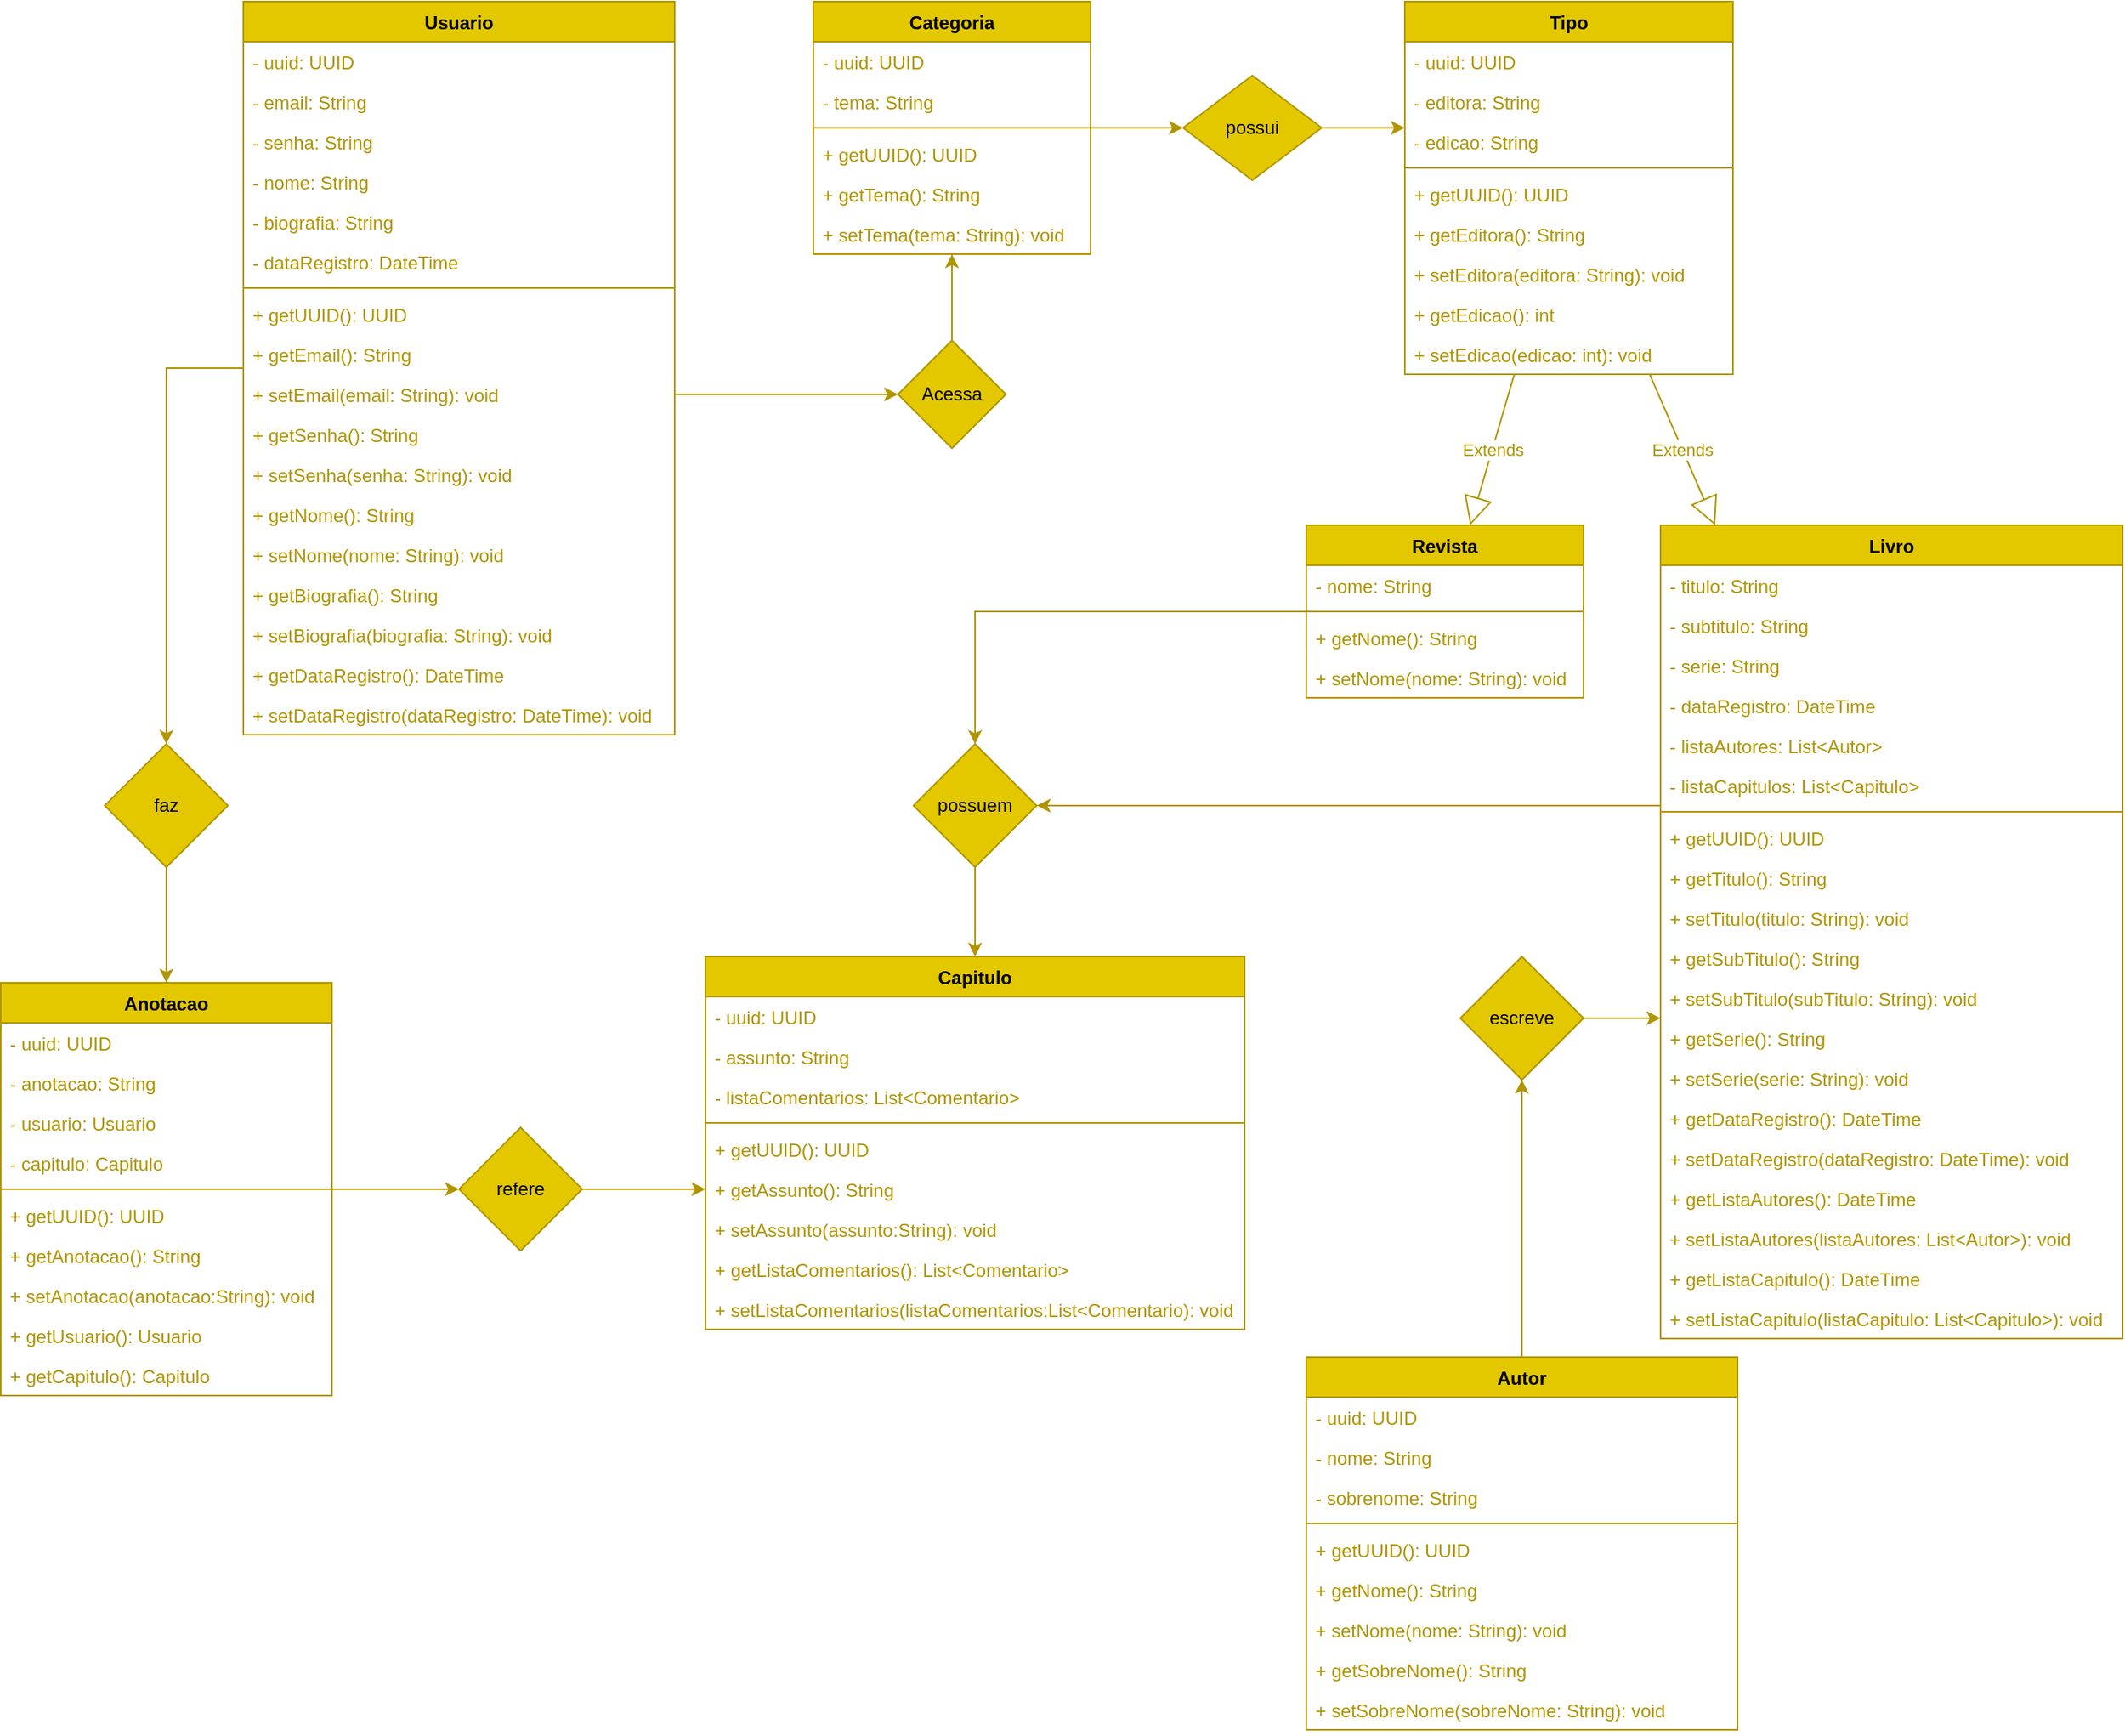 <mxfile version="20.1.1" type="github">
  <diagram id="yYtagp3hqGqHvnSOxW2J" name="Página-1">
    <mxGraphModel dx="1422" dy="747" grid="1" gridSize="10" guides="1" tooltips="1" connect="1" arrows="1" fold="1" page="1" pageScale="1" pageWidth="827" pageHeight="1169" math="0" shadow="0">
      <root>
        <mxCell id="0" />
        <mxCell id="1" parent="0" />
        <mxCell id="2tgwnuUrrpTe56F5n8lB-22" value="" style="edgeStyle=orthogonalEdgeStyle;rounded=0;orthogonalLoop=1;jettySize=auto;html=1;fontColor=#B09500;fillColor=#e3c800;strokeColor=#B09500;" parent="1" source="zi-uQG6dIvawqaSI3qxy-1" target="2tgwnuUrrpTe56F5n8lB-21" edge="1">
          <mxGeometry relative="1" as="geometry" />
        </mxCell>
        <mxCell id="zi-uQG6dIvawqaSI3qxy-1" value="Usuario" style="swimlane;fontStyle=1;align=center;verticalAlign=top;childLayout=stackLayout;horizontal=1;startSize=26;horizontalStack=0;resizeParent=1;resizeParentMax=0;resizeLast=0;collapsible=1;marginBottom=0;fillColor=#e3c800;fontColor=#000000;strokeColor=#B09500;" parent="1" vertex="1">
          <mxGeometry x="380" width="280" height="476" as="geometry" />
        </mxCell>
        <mxCell id="zi-uQG6dIvawqaSI3qxy-2" value="- uuid: UUID" style="text;strokeColor=none;fillColor=none;align=left;verticalAlign=top;spacingLeft=4;spacingRight=4;overflow=hidden;rotatable=0;points=[[0,0.5],[1,0.5]];portConstraint=eastwest;fontColor=#B09500;" parent="zi-uQG6dIvawqaSI3qxy-1" vertex="1">
          <mxGeometry y="26" width="280" height="26" as="geometry" />
        </mxCell>
        <mxCell id="zi-uQG6dIvawqaSI3qxy-6" value="- email: String" style="text;strokeColor=none;fillColor=none;align=left;verticalAlign=top;spacingLeft=4;spacingRight=4;overflow=hidden;rotatable=0;points=[[0,0.5],[1,0.5]];portConstraint=eastwest;fontColor=#B09500;" parent="zi-uQG6dIvawqaSI3qxy-1" vertex="1">
          <mxGeometry y="52" width="280" height="26" as="geometry" />
        </mxCell>
        <mxCell id="zi-uQG6dIvawqaSI3qxy-7" value="- senha: String" style="text;strokeColor=none;fillColor=none;align=left;verticalAlign=top;spacingLeft=4;spacingRight=4;overflow=hidden;rotatable=0;points=[[0,0.5],[1,0.5]];portConstraint=eastwest;fontColor=#B09500;" parent="zi-uQG6dIvawqaSI3qxy-1" vertex="1">
          <mxGeometry y="78" width="280" height="26" as="geometry" />
        </mxCell>
        <mxCell id="zi-uQG6dIvawqaSI3qxy-5" value="- nome: String" style="text;strokeColor=none;fillColor=none;align=left;verticalAlign=top;spacingLeft=4;spacingRight=4;overflow=hidden;rotatable=0;points=[[0,0.5],[1,0.5]];portConstraint=eastwest;fontColor=#B09500;" parent="zi-uQG6dIvawqaSI3qxy-1" vertex="1">
          <mxGeometry y="104" width="280" height="26" as="geometry" />
        </mxCell>
        <mxCell id="zi-uQG6dIvawqaSI3qxy-8" value="- biografia: String " style="text;strokeColor=none;fillColor=none;align=left;verticalAlign=top;spacingLeft=4;spacingRight=4;overflow=hidden;rotatable=0;points=[[0,0.5],[1,0.5]];portConstraint=eastwest;fontColor=#B09500;" parent="zi-uQG6dIvawqaSI3qxy-1" vertex="1">
          <mxGeometry y="130" width="280" height="26" as="geometry" />
        </mxCell>
        <mxCell id="zi-uQG6dIvawqaSI3qxy-9" value="- dataRegistro: DateTime" style="text;strokeColor=none;fillColor=none;align=left;verticalAlign=top;spacingLeft=4;spacingRight=4;overflow=hidden;rotatable=0;points=[[0,0.5],[1,0.5]];portConstraint=eastwest;fontColor=#B09500;" parent="zi-uQG6dIvawqaSI3qxy-1" vertex="1">
          <mxGeometry y="156" width="280" height="26" as="geometry" />
        </mxCell>
        <mxCell id="zi-uQG6dIvawqaSI3qxy-3" value="" style="line;strokeWidth=1;fillColor=#e3c800;align=left;verticalAlign=middle;spacingTop=-1;spacingLeft=3;spacingRight=3;rotatable=0;labelPosition=right;points=[];portConstraint=eastwest;fontColor=#000000;strokeColor=#B09500;" parent="zi-uQG6dIvawqaSI3qxy-1" vertex="1">
          <mxGeometry y="182" width="280" height="8" as="geometry" />
        </mxCell>
        <mxCell id="zi-uQG6dIvawqaSI3qxy-4" value="+ getUUID(): UUID" style="text;strokeColor=none;fillColor=none;align=left;verticalAlign=top;spacingLeft=4;spacingRight=4;overflow=hidden;rotatable=0;points=[[0,0.5],[1,0.5]];portConstraint=eastwest;fontColor=#B09500;" parent="zi-uQG6dIvawqaSI3qxy-1" vertex="1">
          <mxGeometry y="190" width="280" height="26" as="geometry" />
        </mxCell>
        <mxCell id="zi-uQG6dIvawqaSI3qxy-10" value="+ getEmail(): String" style="text;strokeColor=none;fillColor=none;align=left;verticalAlign=top;spacingLeft=4;spacingRight=4;overflow=hidden;rotatable=0;points=[[0,0.5],[1,0.5]];portConstraint=eastwest;fontColor=#B09500;" parent="zi-uQG6dIvawqaSI3qxy-1" vertex="1">
          <mxGeometry y="216" width="280" height="26" as="geometry" />
        </mxCell>
        <mxCell id="zi-uQG6dIvawqaSI3qxy-11" value="+ setEmail(email: String): void" style="text;strokeColor=none;fillColor=none;align=left;verticalAlign=top;spacingLeft=4;spacingRight=4;overflow=hidden;rotatable=0;points=[[0,0.5],[1,0.5]];portConstraint=eastwest;fontColor=#B09500;" parent="zi-uQG6dIvawqaSI3qxy-1" vertex="1">
          <mxGeometry y="242" width="280" height="26" as="geometry" />
        </mxCell>
        <mxCell id="zi-uQG6dIvawqaSI3qxy-13" value="+ getSenha(): String" style="text;strokeColor=none;fillColor=none;align=left;verticalAlign=top;spacingLeft=4;spacingRight=4;overflow=hidden;rotatable=0;points=[[0,0.5],[1,0.5]];portConstraint=eastwest;fontColor=#B09500;" parent="zi-uQG6dIvawqaSI3qxy-1" vertex="1">
          <mxGeometry y="268" width="280" height="26" as="geometry" />
        </mxCell>
        <mxCell id="zi-uQG6dIvawqaSI3qxy-12" value="+ setSenha(senha: String): void" style="text;strokeColor=none;fillColor=none;align=left;verticalAlign=top;spacingLeft=4;spacingRight=4;overflow=hidden;rotatable=0;points=[[0,0.5],[1,0.5]];portConstraint=eastwest;fontColor=#B09500;" parent="zi-uQG6dIvawqaSI3qxy-1" vertex="1">
          <mxGeometry y="294" width="280" height="26" as="geometry" />
        </mxCell>
        <mxCell id="zi-uQG6dIvawqaSI3qxy-14" value="+ getNome(): String" style="text;strokeColor=none;fillColor=none;align=left;verticalAlign=top;spacingLeft=4;spacingRight=4;overflow=hidden;rotatable=0;points=[[0,0.5],[1,0.5]];portConstraint=eastwest;fontColor=#B09500;" parent="zi-uQG6dIvawqaSI3qxy-1" vertex="1">
          <mxGeometry y="320" width="280" height="26" as="geometry" />
        </mxCell>
        <mxCell id="zi-uQG6dIvawqaSI3qxy-15" value="+ setNome(nome: String): void" style="text;strokeColor=none;fillColor=none;align=left;verticalAlign=top;spacingLeft=4;spacingRight=4;overflow=hidden;rotatable=0;points=[[0,0.5],[1,0.5]];portConstraint=eastwest;fontColor=#B09500;" parent="zi-uQG6dIvawqaSI3qxy-1" vertex="1">
          <mxGeometry y="346" width="280" height="26" as="geometry" />
        </mxCell>
        <mxCell id="zi-uQG6dIvawqaSI3qxy-16" value="+ getBiografia(): String" style="text;strokeColor=none;fillColor=none;align=left;verticalAlign=top;spacingLeft=4;spacingRight=4;overflow=hidden;rotatable=0;points=[[0,0.5],[1,0.5]];portConstraint=eastwest;fontColor=#B09500;" parent="zi-uQG6dIvawqaSI3qxy-1" vertex="1">
          <mxGeometry y="372" width="280" height="26" as="geometry" />
        </mxCell>
        <mxCell id="zi-uQG6dIvawqaSI3qxy-17" value="+ setBiografia(biografia: String): void" style="text;strokeColor=none;fillColor=none;align=left;verticalAlign=top;spacingLeft=4;spacingRight=4;overflow=hidden;rotatable=0;points=[[0,0.5],[1,0.5]];portConstraint=eastwest;fontColor=#B09500;" parent="zi-uQG6dIvawqaSI3qxy-1" vertex="1">
          <mxGeometry y="398" width="280" height="26" as="geometry" />
        </mxCell>
        <mxCell id="zi-uQG6dIvawqaSI3qxy-18" value="+ getDataRegistro(): DateTime" style="text;strokeColor=none;fillColor=none;align=left;verticalAlign=top;spacingLeft=4;spacingRight=4;overflow=hidden;rotatable=0;points=[[0,0.5],[1,0.5]];portConstraint=eastwest;fontColor=#B09500;" parent="zi-uQG6dIvawqaSI3qxy-1" vertex="1">
          <mxGeometry y="424" width="280" height="26" as="geometry" />
        </mxCell>
        <mxCell id="zi-uQG6dIvawqaSI3qxy-19" value="+ setDataRegistro(dataRegistro: DateTime): void" style="text;strokeColor=none;fillColor=none;align=left;verticalAlign=top;spacingLeft=4;spacingRight=4;overflow=hidden;rotatable=0;points=[[0,0.5],[1,0.5]];portConstraint=eastwest;fontColor=#B09500;" parent="zi-uQG6dIvawqaSI3qxy-1" vertex="1">
          <mxGeometry y="450" width="280" height="26" as="geometry" />
        </mxCell>
        <mxCell id="2tgwnuUrrpTe56F5n8lB-18" style="edgeStyle=orthogonalEdgeStyle;rounded=0;orthogonalLoop=1;jettySize=auto;html=1;fontColor=#B09500;fillColor=#e3c800;strokeColor=#B09500;" parent="1" source="zi-uQG6dIvawqaSI3qxy-20" target="2tgwnuUrrpTe56F5n8lB-15" edge="1">
          <mxGeometry relative="1" as="geometry">
            <Array as="points">
              <mxPoint x="1060" y="522" />
              <mxPoint x="1060" y="522" />
            </Array>
          </mxGeometry>
        </mxCell>
        <mxCell id="zi-uQG6dIvawqaSI3qxy-20" value="Livro" style="swimlane;fontStyle=1;align=center;verticalAlign=top;childLayout=stackLayout;horizontal=1;startSize=26;horizontalStack=0;resizeParent=1;resizeParentMax=0;resizeLast=0;collapsible=1;marginBottom=0;fillColor=#e3c800;fontColor=#000000;strokeColor=#B09500;" parent="1" vertex="1">
          <mxGeometry x="1300" y="340" width="300" height="528" as="geometry" />
        </mxCell>
        <mxCell id="zi-uQG6dIvawqaSI3qxy-103" value="- titulo: String " style="text;strokeColor=none;fillColor=none;align=left;verticalAlign=top;spacingLeft=4;spacingRight=4;overflow=hidden;rotatable=0;points=[[0,0.5],[1,0.5]];portConstraint=eastwest;fontColor=#B09500;" parent="zi-uQG6dIvawqaSI3qxy-20" vertex="1">
          <mxGeometry y="26" width="300" height="26" as="geometry" />
        </mxCell>
        <mxCell id="zi-uQG6dIvawqaSI3qxy-23" value="- subtitulo: String" style="text;strokeColor=none;fillColor=none;align=left;verticalAlign=top;spacingLeft=4;spacingRight=4;overflow=hidden;rotatable=0;points=[[0,0.5],[1,0.5]];portConstraint=eastwest;fontColor=#B09500;" parent="zi-uQG6dIvawqaSI3qxy-20" vertex="1">
          <mxGeometry y="52" width="300" height="26" as="geometry" />
        </mxCell>
        <mxCell id="zi-uQG6dIvawqaSI3qxy-24" value="- serie: String" style="text;strokeColor=none;fillColor=none;align=left;verticalAlign=top;spacingLeft=4;spacingRight=4;overflow=hidden;rotatable=0;points=[[0,0.5],[1,0.5]];portConstraint=eastwest;fontColor=#B09500;" parent="zi-uQG6dIvawqaSI3qxy-20" vertex="1">
          <mxGeometry y="78" width="300" height="26" as="geometry" />
        </mxCell>
        <mxCell id="zi-uQG6dIvawqaSI3qxy-26" value="- dataRegistro: DateTime" style="text;strokeColor=none;fillColor=none;align=left;verticalAlign=top;spacingLeft=4;spacingRight=4;overflow=hidden;rotatable=0;points=[[0,0.5],[1,0.5]];portConstraint=eastwest;fontColor=#B09500;" parent="zi-uQG6dIvawqaSI3qxy-20" vertex="1">
          <mxGeometry y="104" width="300" height="26" as="geometry" />
        </mxCell>
        <mxCell id="zi-uQG6dIvawqaSI3qxy-59" value="- listaAutores: List&lt;Autor&gt;" style="text;strokeColor=none;fillColor=none;align=left;verticalAlign=top;spacingLeft=4;spacingRight=4;overflow=hidden;rotatable=0;points=[[0,0.5],[1,0.5]];portConstraint=eastwest;fontColor=#B09500;" parent="zi-uQG6dIvawqaSI3qxy-20" vertex="1">
          <mxGeometry y="130" width="300" height="26" as="geometry" />
        </mxCell>
        <mxCell id="2tgwnuUrrpTe56F5n8lB-1" value="- listaCapitulos: List&lt;Capitulo&gt;" style="text;strokeColor=none;fillColor=none;align=left;verticalAlign=top;spacingLeft=4;spacingRight=4;overflow=hidden;rotatable=0;points=[[0,0.5],[1,0.5]];portConstraint=eastwest;fontColor=#B09500;" parent="zi-uQG6dIvawqaSI3qxy-20" vertex="1">
          <mxGeometry y="156" width="300" height="26" as="geometry" />
        </mxCell>
        <mxCell id="zi-uQG6dIvawqaSI3qxy-27" value="" style="line;strokeWidth=1;fillColor=#e3c800;align=left;verticalAlign=middle;spacingTop=-1;spacingLeft=3;spacingRight=3;rotatable=0;labelPosition=right;points=[];portConstraint=eastwest;fontColor=#000000;strokeColor=#B09500;" parent="zi-uQG6dIvawqaSI3qxy-20" vertex="1">
          <mxGeometry y="182" width="300" height="8" as="geometry" />
        </mxCell>
        <mxCell id="zi-uQG6dIvawqaSI3qxy-28" value="+ getUUID(): UUID" style="text;strokeColor=none;fillColor=none;align=left;verticalAlign=top;spacingLeft=4;spacingRight=4;overflow=hidden;rotatable=0;points=[[0,0.5],[1,0.5]];portConstraint=eastwest;fontColor=#B09500;" parent="zi-uQG6dIvawqaSI3qxy-20" vertex="1">
          <mxGeometry y="190" width="300" height="26" as="geometry" />
        </mxCell>
        <mxCell id="zi-uQG6dIvawqaSI3qxy-106" value="+ getTitulo(): String" style="text;strokeColor=none;fillColor=none;align=left;verticalAlign=top;spacingLeft=4;spacingRight=4;overflow=hidden;rotatable=0;points=[[0,0.5],[1,0.5]];portConstraint=eastwest;fontColor=#B09500;" parent="zi-uQG6dIvawqaSI3qxy-20" vertex="1">
          <mxGeometry y="216" width="300" height="26" as="geometry" />
        </mxCell>
        <mxCell id="zi-uQG6dIvawqaSI3qxy-107" value="+ setTitulo(titulo: String): void" style="text;strokeColor=none;fillColor=none;align=left;verticalAlign=top;spacingLeft=4;spacingRight=4;overflow=hidden;rotatable=0;points=[[0,0.5],[1,0.5]];portConstraint=eastwest;fontColor=#B09500;" parent="zi-uQG6dIvawqaSI3qxy-20" vertex="1">
          <mxGeometry y="242" width="300" height="26" as="geometry" />
        </mxCell>
        <mxCell id="zi-uQG6dIvawqaSI3qxy-31" value="+ getSubTitulo(): String" style="text;strokeColor=none;fillColor=none;align=left;verticalAlign=top;spacingLeft=4;spacingRight=4;overflow=hidden;rotatable=0;points=[[0,0.5],[1,0.5]];portConstraint=eastwest;fontColor=#B09500;" parent="zi-uQG6dIvawqaSI3qxy-20" vertex="1">
          <mxGeometry y="268" width="300" height="26" as="geometry" />
        </mxCell>
        <mxCell id="zi-uQG6dIvawqaSI3qxy-32" value="+ setSubTitulo(subTitulo: String): void" style="text;strokeColor=none;fillColor=none;align=left;verticalAlign=top;spacingLeft=4;spacingRight=4;overflow=hidden;rotatable=0;points=[[0,0.5],[1,0.5]];portConstraint=eastwest;fontColor=#B09500;" parent="zi-uQG6dIvawqaSI3qxy-20" vertex="1">
          <mxGeometry y="294" width="300" height="26" as="geometry" />
        </mxCell>
        <mxCell id="zi-uQG6dIvawqaSI3qxy-33" value="+ getSerie(): String" style="text;strokeColor=none;fillColor=none;align=left;verticalAlign=top;spacingLeft=4;spacingRight=4;overflow=hidden;rotatable=0;points=[[0,0.5],[1,0.5]];portConstraint=eastwest;fontColor=#B09500;" parent="zi-uQG6dIvawqaSI3qxy-20" vertex="1">
          <mxGeometry y="320" width="300" height="26" as="geometry" />
        </mxCell>
        <mxCell id="zi-uQG6dIvawqaSI3qxy-34" value="+ setSerie(serie: String): void" style="text;strokeColor=none;fillColor=none;align=left;verticalAlign=top;spacingLeft=4;spacingRight=4;overflow=hidden;rotatable=0;points=[[0,0.5],[1,0.5]];portConstraint=eastwest;fontColor=#B09500;" parent="zi-uQG6dIvawqaSI3qxy-20" vertex="1">
          <mxGeometry y="346" width="300" height="26" as="geometry" />
        </mxCell>
        <mxCell id="zi-uQG6dIvawqaSI3qxy-37" value="+ getDataRegistro(): DateTime" style="text;strokeColor=none;fillColor=none;align=left;verticalAlign=top;spacingLeft=4;spacingRight=4;overflow=hidden;rotatable=0;points=[[0,0.5],[1,0.5]];portConstraint=eastwest;fontColor=#B09500;" parent="zi-uQG6dIvawqaSI3qxy-20" vertex="1">
          <mxGeometry y="372" width="300" height="26" as="geometry" />
        </mxCell>
        <mxCell id="zi-uQG6dIvawqaSI3qxy-38" value="+ setDataRegistro(dataRegistro: DateTime): void" style="text;strokeColor=none;fillColor=none;align=left;verticalAlign=top;spacingLeft=4;spacingRight=4;overflow=hidden;rotatable=0;points=[[0,0.5],[1,0.5]];portConstraint=eastwest;fontColor=#B09500;" parent="zi-uQG6dIvawqaSI3qxy-20" vertex="1">
          <mxGeometry y="398" width="300" height="26" as="geometry" />
        </mxCell>
        <mxCell id="zi-uQG6dIvawqaSI3qxy-60" value="+ getListaAutores(): DateTime" style="text;strokeColor=none;fillColor=none;align=left;verticalAlign=top;spacingLeft=4;spacingRight=4;overflow=hidden;rotatable=0;points=[[0,0.5],[1,0.5]];portConstraint=eastwest;fontColor=#B09500;" parent="zi-uQG6dIvawqaSI3qxy-20" vertex="1">
          <mxGeometry y="424" width="300" height="26" as="geometry" />
        </mxCell>
        <mxCell id="2tgwnuUrrpTe56F5n8lB-3" value="+ setListaAutores(listaAutores: List&lt;Autor&gt;): void" style="text;strokeColor=none;fillColor=none;align=left;verticalAlign=top;spacingLeft=4;spacingRight=4;overflow=hidden;rotatable=0;points=[[0,0.5],[1,0.5]];portConstraint=eastwest;fontColor=#B09500;" parent="zi-uQG6dIvawqaSI3qxy-20" vertex="1">
          <mxGeometry y="450" width="300" height="26" as="geometry" />
        </mxCell>
        <mxCell id="2tgwnuUrrpTe56F5n8lB-2" value="+ getListaCapitulo(): DateTime" style="text;strokeColor=none;fillColor=none;align=left;verticalAlign=top;spacingLeft=4;spacingRight=4;overflow=hidden;rotatable=0;points=[[0,0.5],[1,0.5]];portConstraint=eastwest;fontColor=#B09500;" parent="zi-uQG6dIvawqaSI3qxy-20" vertex="1">
          <mxGeometry y="476" width="300" height="26" as="geometry" />
        </mxCell>
        <mxCell id="zi-uQG6dIvawqaSI3qxy-61" value="+ setListaCapitulo(listaCapitulo: List&lt;Capitulo&gt;): void" style="text;strokeColor=none;fillColor=none;align=left;verticalAlign=top;spacingLeft=4;spacingRight=4;overflow=hidden;rotatable=0;points=[[0,0.5],[1,0.5]];portConstraint=eastwest;fontColor=#B09500;" parent="zi-uQG6dIvawqaSI3qxy-20" vertex="1">
          <mxGeometry y="502" width="300" height="26" as="geometry" />
        </mxCell>
        <mxCell id="zi-uQG6dIvawqaSI3qxy-86" style="edgeStyle=orthogonalEdgeStyle;rounded=0;orthogonalLoop=1;jettySize=auto;html=1;strokeColor=#B09500;fillColor=#e3c800;" parent="1" source="zi-uQG6dIvawqaSI3qxy-62" target="zi-uQG6dIvawqaSI3qxy-85" edge="1">
          <mxGeometry relative="1" as="geometry" />
        </mxCell>
        <mxCell id="zi-uQG6dIvawqaSI3qxy-62" value="Autor" style="swimlane;fontStyle=1;align=center;verticalAlign=top;childLayout=stackLayout;horizontal=1;startSize=26;horizontalStack=0;resizeParent=1;resizeParentMax=0;resizeLast=0;collapsible=1;marginBottom=0;fillColor=#e3c800;fontColor=#000000;strokeColor=#B09500;" parent="1" vertex="1">
          <mxGeometry x="1070" y="880" width="280" height="242" as="geometry" />
        </mxCell>
        <mxCell id="zi-uQG6dIvawqaSI3qxy-63" value="- uuid: UUID" style="text;strokeColor=none;fillColor=none;align=left;verticalAlign=top;spacingLeft=4;spacingRight=4;overflow=hidden;rotatable=0;points=[[0,0.5],[1,0.5]];portConstraint=eastwest;fontColor=#B09500;" parent="zi-uQG6dIvawqaSI3qxy-62" vertex="1">
          <mxGeometry y="26" width="280" height="26" as="geometry" />
        </mxCell>
        <mxCell id="zi-uQG6dIvawqaSI3qxy-64" value="- nome: String" style="text;strokeColor=none;fillColor=none;align=left;verticalAlign=top;spacingLeft=4;spacingRight=4;overflow=hidden;rotatable=0;points=[[0,0.5],[1,0.5]];portConstraint=eastwest;fontColor=#B09500;" parent="zi-uQG6dIvawqaSI3qxy-62" vertex="1">
          <mxGeometry y="52" width="280" height="26" as="geometry" />
        </mxCell>
        <mxCell id="zi-uQG6dIvawqaSI3qxy-65" value="- sobrenome: String" style="text;strokeColor=none;fillColor=none;align=left;verticalAlign=top;spacingLeft=4;spacingRight=4;overflow=hidden;rotatable=0;points=[[0,0.5],[1,0.5]];portConstraint=eastwest;fontColor=#B09500;" parent="zi-uQG6dIvawqaSI3qxy-62" vertex="1">
          <mxGeometry y="78" width="280" height="26" as="geometry" />
        </mxCell>
        <mxCell id="zi-uQG6dIvawqaSI3qxy-70" value="" style="line;strokeWidth=1;fillColor=#e3c800;align=left;verticalAlign=middle;spacingTop=-1;spacingLeft=3;spacingRight=3;rotatable=0;labelPosition=right;points=[];portConstraint=eastwest;fontColor=#000000;strokeColor=#B09500;" parent="zi-uQG6dIvawqaSI3qxy-62" vertex="1">
          <mxGeometry y="104" width="280" height="8" as="geometry" />
        </mxCell>
        <mxCell id="zi-uQG6dIvawqaSI3qxy-71" value="+ getUUID(): UUID" style="text;strokeColor=none;fillColor=none;align=left;verticalAlign=top;spacingLeft=4;spacingRight=4;overflow=hidden;rotatable=0;points=[[0,0.5],[1,0.5]];portConstraint=eastwest;fontColor=#B09500;" parent="zi-uQG6dIvawqaSI3qxy-62" vertex="1">
          <mxGeometry y="112" width="280" height="26" as="geometry" />
        </mxCell>
        <mxCell id="zi-uQG6dIvawqaSI3qxy-72" value="+ getNome(): String" style="text;strokeColor=none;fillColor=none;align=left;verticalAlign=top;spacingLeft=4;spacingRight=4;overflow=hidden;rotatable=0;points=[[0,0.5],[1,0.5]];portConstraint=eastwest;fontColor=#B09500;" parent="zi-uQG6dIvawqaSI3qxy-62" vertex="1">
          <mxGeometry y="138" width="280" height="26" as="geometry" />
        </mxCell>
        <mxCell id="zi-uQG6dIvawqaSI3qxy-73" value="+ setNome(nome: String): void" style="text;strokeColor=none;fillColor=none;align=left;verticalAlign=top;spacingLeft=4;spacingRight=4;overflow=hidden;rotatable=0;points=[[0,0.5],[1,0.5]];portConstraint=eastwest;fontColor=#B09500;" parent="zi-uQG6dIvawqaSI3qxy-62" vertex="1">
          <mxGeometry y="164" width="280" height="26" as="geometry" />
        </mxCell>
        <mxCell id="zi-uQG6dIvawqaSI3qxy-74" value="+ getSobreNome(): String" style="text;strokeColor=none;fillColor=none;align=left;verticalAlign=top;spacingLeft=4;spacingRight=4;overflow=hidden;rotatable=0;points=[[0,0.5],[1,0.5]];portConstraint=eastwest;fontColor=#B09500;" parent="zi-uQG6dIvawqaSI3qxy-62" vertex="1">
          <mxGeometry y="190" width="280" height="26" as="geometry" />
        </mxCell>
        <mxCell id="zi-uQG6dIvawqaSI3qxy-75" value="+ setSobreNome(sobreNome: String): void" style="text;strokeColor=none;fillColor=none;align=left;verticalAlign=top;spacingLeft=4;spacingRight=4;overflow=hidden;rotatable=0;points=[[0,0.5],[1,0.5]];portConstraint=eastwest;fontColor=#B09500;" parent="zi-uQG6dIvawqaSI3qxy-62" vertex="1">
          <mxGeometry y="216" width="280" height="26" as="geometry" />
        </mxCell>
        <mxCell id="zi-uQG6dIvawqaSI3qxy-87" style="edgeStyle=orthogonalEdgeStyle;rounded=0;orthogonalLoop=1;jettySize=auto;html=1;fillColor=#e3c800;strokeColor=#B09500;" parent="1" source="zi-uQG6dIvawqaSI3qxy-85" target="zi-uQG6dIvawqaSI3qxy-20" edge="1">
          <mxGeometry relative="1" as="geometry">
            <Array as="points">
              <mxPoint x="1280" y="660" />
              <mxPoint x="1280" y="660" />
            </Array>
          </mxGeometry>
        </mxCell>
        <mxCell id="zi-uQG6dIvawqaSI3qxy-85" value="escreve" style="rhombus;whiteSpace=wrap;html=1;fillColor=#e3c800;fontColor=#000000;strokeColor=#B09500;" parent="1" vertex="1">
          <mxGeometry x="1170" y="620" width="80" height="80" as="geometry" />
        </mxCell>
        <mxCell id="zi-uQG6dIvawqaSI3qxy-122" value="" style="edgeStyle=orthogonalEdgeStyle;rounded=0;orthogonalLoop=1;jettySize=auto;html=1;fontColor=#B09500;strokeColor=#B09500;fillColor=#e3c800;" parent="1" source="zi-uQG6dIvawqaSI3qxy-88" target="zi-uQG6dIvawqaSI3qxy-121" edge="1">
          <mxGeometry relative="1" as="geometry" />
        </mxCell>
        <mxCell id="zi-uQG6dIvawqaSI3qxy-88" value="Categoria" style="swimlane;fontStyle=1;align=center;verticalAlign=top;childLayout=stackLayout;horizontal=1;startSize=26;horizontalStack=0;resizeParent=1;resizeParentMax=0;resizeLast=0;collapsible=1;marginBottom=0;fillColor=#e3c800;fontColor=#000000;strokeColor=#B09500;" parent="1" vertex="1">
          <mxGeometry x="750" width="180" height="164" as="geometry" />
        </mxCell>
        <mxCell id="zi-uQG6dIvawqaSI3qxy-89" value="- uuid: UUID" style="text;strokeColor=none;fillColor=none;align=left;verticalAlign=top;spacingLeft=4;spacingRight=4;overflow=hidden;rotatable=0;points=[[0,0.5],[1,0.5]];portConstraint=eastwest;fontColor=#B09500;" parent="zi-uQG6dIvawqaSI3qxy-88" vertex="1">
          <mxGeometry y="26" width="180" height="26" as="geometry" />
        </mxCell>
        <mxCell id="zi-uQG6dIvawqaSI3qxy-93" value="- tema: String " style="text;strokeColor=none;fillColor=none;align=left;verticalAlign=top;spacingLeft=4;spacingRight=4;overflow=hidden;rotatable=0;points=[[0,0.5],[1,0.5]];portConstraint=eastwest;fontColor=#B09500;" parent="zi-uQG6dIvawqaSI3qxy-88" vertex="1">
          <mxGeometry y="52" width="180" height="26" as="geometry" />
        </mxCell>
        <mxCell id="zi-uQG6dIvawqaSI3qxy-90" value="" style="line;strokeWidth=1;fillColor=#e3c800;align=left;verticalAlign=middle;spacingTop=-1;spacingLeft=3;spacingRight=3;rotatable=0;labelPosition=right;points=[];portConstraint=eastwest;fontColor=#000000;strokeColor=#B09500;" parent="zi-uQG6dIvawqaSI3qxy-88" vertex="1">
          <mxGeometry y="78" width="180" height="8" as="geometry" />
        </mxCell>
        <mxCell id="zi-uQG6dIvawqaSI3qxy-91" value="+ getUUID(): UUID" style="text;strokeColor=none;fillColor=none;align=left;verticalAlign=top;spacingLeft=4;spacingRight=4;overflow=hidden;rotatable=0;points=[[0,0.5],[1,0.5]];portConstraint=eastwest;fontColor=#B09500;" parent="zi-uQG6dIvawqaSI3qxy-88" vertex="1">
          <mxGeometry y="86" width="180" height="26" as="geometry" />
        </mxCell>
        <mxCell id="zi-uQG6dIvawqaSI3qxy-95" value="+ getTema(): String" style="text;strokeColor=none;fillColor=none;align=left;verticalAlign=top;spacingLeft=4;spacingRight=4;overflow=hidden;rotatable=0;points=[[0,0.5],[1,0.5]];portConstraint=eastwest;fontColor=#B09500;" parent="zi-uQG6dIvawqaSI3qxy-88" vertex="1">
          <mxGeometry y="112" width="180" height="26" as="geometry" />
        </mxCell>
        <mxCell id="zi-uQG6dIvawqaSI3qxy-97" value="+ setTema(tema: String): void" style="text;strokeColor=none;fillColor=none;align=left;verticalAlign=top;spacingLeft=4;spacingRight=4;overflow=hidden;rotatable=0;points=[[0,0.5],[1,0.5]];portConstraint=eastwest;fontColor=#B09500;" parent="zi-uQG6dIvawqaSI3qxy-88" vertex="1">
          <mxGeometry y="138" width="180" height="26" as="geometry" />
        </mxCell>
        <mxCell id="zi-uQG6dIvawqaSI3qxy-100" value="" style="edgeStyle=orthogonalEdgeStyle;rounded=0;orthogonalLoop=1;jettySize=auto;html=1;fontColor=#B09500;strokeColor=#B09500;fillColor=#e3c800;" parent="1" source="zi-uQG6dIvawqaSI3qxy-98" target="zi-uQG6dIvawqaSI3qxy-88" edge="1">
          <mxGeometry relative="1" as="geometry">
            <mxPoint x="494" y="229" as="targetPoint" />
          </mxGeometry>
        </mxCell>
        <mxCell id="zi-uQG6dIvawqaSI3qxy-98" value="Acessa" style="rhombus;whiteSpace=wrap;html=1;fontColor=#000000;fillColor=#e3c800;strokeColor=#B09500;" parent="1" vertex="1">
          <mxGeometry x="805" y="220" width="70" height="70" as="geometry" />
        </mxCell>
        <mxCell id="zi-uQG6dIvawqaSI3qxy-99" style="edgeStyle=orthogonalEdgeStyle;rounded=0;orthogonalLoop=1;jettySize=auto;html=1;entryX=0;entryY=0.5;entryDx=0;entryDy=0;fontColor=#B09500;strokeColor=#B09500;fillColor=#e3c800;" parent="1" source="zi-uQG6dIvawqaSI3qxy-11" target="zi-uQG6dIvawqaSI3qxy-98" edge="1">
          <mxGeometry relative="1" as="geometry" />
        </mxCell>
        <mxCell id="zi-uQG6dIvawqaSI3qxy-101" value="Tipo" style="swimlane;fontStyle=1;align=center;verticalAlign=top;childLayout=stackLayout;horizontal=1;startSize=26;horizontalStack=0;resizeParent=1;resizeParentMax=0;resizeLast=0;collapsible=1;marginBottom=0;fillColor=#e3c800;fontColor=#000000;strokeColor=#B09500;" parent="1" vertex="1">
          <mxGeometry x="1134" width="213" height="242" as="geometry" />
        </mxCell>
        <mxCell id="zi-uQG6dIvawqaSI3qxy-102" value="- uuid: UUID" style="text;strokeColor=none;fillColor=none;align=left;verticalAlign=top;spacingLeft=4;spacingRight=4;overflow=hidden;rotatable=0;points=[[0,0.5],[1,0.5]];portConstraint=eastwest;fontColor=#B09500;" parent="zi-uQG6dIvawqaSI3qxy-101" vertex="1">
          <mxGeometry y="26" width="213" height="26" as="geometry" />
        </mxCell>
        <mxCell id="zi-uQG6dIvawqaSI3qxy-110" value="- editora: String " style="text;strokeColor=none;fillColor=none;align=left;verticalAlign=top;spacingLeft=4;spacingRight=4;overflow=hidden;rotatable=0;points=[[0,0.5],[1,0.5]];portConstraint=eastwest;fontColor=#B09500;" parent="zi-uQG6dIvawqaSI3qxy-101" vertex="1">
          <mxGeometry y="52" width="213" height="26" as="geometry" />
        </mxCell>
        <mxCell id="zi-uQG6dIvawqaSI3qxy-25" value="- edicao: String " style="text;strokeColor=none;fillColor=none;align=left;verticalAlign=top;spacingLeft=4;spacingRight=4;overflow=hidden;rotatable=0;points=[[0,0.5],[1,0.5]];portConstraint=eastwest;fontColor=#B09500;" parent="zi-uQG6dIvawqaSI3qxy-101" vertex="1">
          <mxGeometry y="78" width="213" height="26" as="geometry" />
        </mxCell>
        <mxCell id="zi-uQG6dIvawqaSI3qxy-104" value="" style="line;strokeWidth=1;fillColor=#e3c800;align=left;verticalAlign=middle;spacingTop=-1;spacingLeft=3;spacingRight=3;rotatable=0;labelPosition=right;points=[];portConstraint=eastwest;fontColor=#000000;strokeColor=#B09500;" parent="zi-uQG6dIvawqaSI3qxy-101" vertex="1">
          <mxGeometry y="104" width="213" height="8" as="geometry" />
        </mxCell>
        <mxCell id="zi-uQG6dIvawqaSI3qxy-105" value="+ getUUID(): UUID" style="text;strokeColor=none;fillColor=none;align=left;verticalAlign=top;spacingLeft=4;spacingRight=4;overflow=hidden;rotatable=0;points=[[0,0.5],[1,0.5]];portConstraint=eastwest;fontColor=#B09500;" parent="zi-uQG6dIvawqaSI3qxy-101" vertex="1">
          <mxGeometry y="112" width="213" height="26" as="geometry" />
        </mxCell>
        <mxCell id="zi-uQG6dIvawqaSI3qxy-108" value="+ getEditora(): String" style="text;strokeColor=none;fillColor=none;align=left;verticalAlign=top;spacingLeft=4;spacingRight=4;overflow=hidden;rotatable=0;points=[[0,0.5],[1,0.5]];portConstraint=eastwest;fontColor=#B09500;" parent="zi-uQG6dIvawqaSI3qxy-101" vertex="1">
          <mxGeometry y="138" width="213" height="26" as="geometry" />
        </mxCell>
        <mxCell id="zi-uQG6dIvawqaSI3qxy-109" value="+ setEditora(editora: String): void" style="text;strokeColor=none;fillColor=none;align=left;verticalAlign=top;spacingLeft=4;spacingRight=4;overflow=hidden;rotatable=0;points=[[0,0.5],[1,0.5]];portConstraint=eastwest;fontColor=#B09500;" parent="zi-uQG6dIvawqaSI3qxy-101" vertex="1">
          <mxGeometry y="164" width="213" height="26" as="geometry" />
        </mxCell>
        <mxCell id="zi-uQG6dIvawqaSI3qxy-35" value="+ getEdicao(): int" style="text;strokeColor=none;fillColor=none;align=left;verticalAlign=top;spacingLeft=4;spacingRight=4;overflow=hidden;rotatable=0;points=[[0,0.5],[1,0.5]];portConstraint=eastwest;fontColor=#B09500;" parent="zi-uQG6dIvawqaSI3qxy-101" vertex="1">
          <mxGeometry y="190" width="213" height="26" as="geometry" />
        </mxCell>
        <mxCell id="zi-uQG6dIvawqaSI3qxy-36" value="+ setEdicao(edicao: int): void" style="text;strokeColor=none;fillColor=none;align=left;verticalAlign=top;spacingLeft=4;spacingRight=4;overflow=hidden;rotatable=0;points=[[0,0.5],[1,0.5]];portConstraint=eastwest;fontColor=#B09500;" parent="zi-uQG6dIvawqaSI3qxy-101" vertex="1">
          <mxGeometry y="216" width="213" height="26" as="geometry" />
        </mxCell>
        <mxCell id="zi-uQG6dIvawqaSI3qxy-112" value="Extends" style="endArrow=block;endSize=16;endFill=0;html=1;rounded=0;fontColor=#B09500;strokeColor=#B09500;fillColor=#e3c800;" parent="1" source="zi-uQG6dIvawqaSI3qxy-101" target="zi-uQG6dIvawqaSI3qxy-20" edge="1">
          <mxGeometry width="160" relative="1" as="geometry">
            <mxPoint x="490" y="440" as="sourcePoint" />
            <mxPoint x="650" y="440" as="targetPoint" />
          </mxGeometry>
        </mxCell>
        <mxCell id="2tgwnuUrrpTe56F5n8lB-19" style="edgeStyle=orthogonalEdgeStyle;rounded=0;orthogonalLoop=1;jettySize=auto;html=1;fontColor=#B09500;fillColor=#e3c800;strokeColor=#B09500;" parent="1" source="zi-uQG6dIvawqaSI3qxy-113" target="2tgwnuUrrpTe56F5n8lB-15" edge="1">
          <mxGeometry relative="1" as="geometry" />
        </mxCell>
        <mxCell id="zi-uQG6dIvawqaSI3qxy-113" value="Revista" style="swimlane;fontStyle=1;align=center;verticalAlign=top;childLayout=stackLayout;horizontal=1;startSize=26;horizontalStack=0;resizeParent=1;resizeParentMax=0;resizeLast=0;collapsible=1;marginBottom=0;fontColor=#000000;fillColor=#e3c800;strokeColor=#B09500;" parent="1" vertex="1">
          <mxGeometry x="1070" y="340" width="180" height="112" as="geometry" />
        </mxCell>
        <mxCell id="zi-uQG6dIvawqaSI3qxy-114" value="- nome: String" style="text;strokeColor=none;fillColor=none;align=left;verticalAlign=top;spacingLeft=4;spacingRight=4;overflow=hidden;rotatable=0;points=[[0,0.5],[1,0.5]];portConstraint=eastwest;fontColor=#B09500;" parent="zi-uQG6dIvawqaSI3qxy-113" vertex="1">
          <mxGeometry y="26" width="180" height="26" as="geometry" />
        </mxCell>
        <mxCell id="zi-uQG6dIvawqaSI3qxy-115" value="" style="line;strokeWidth=1;fillColor=#e3c800;align=left;verticalAlign=middle;spacingTop=-1;spacingLeft=3;spacingRight=3;rotatable=0;labelPosition=right;points=[];portConstraint=eastwest;fontColor=#000000;strokeColor=#B09500;" parent="zi-uQG6dIvawqaSI3qxy-113" vertex="1">
          <mxGeometry y="52" width="180" height="8" as="geometry" />
        </mxCell>
        <mxCell id="zi-uQG6dIvawqaSI3qxy-116" value="+ getNome(): String" style="text;strokeColor=none;fillColor=none;align=left;verticalAlign=top;spacingLeft=4;spacingRight=4;overflow=hidden;rotatable=0;points=[[0,0.5],[1,0.5]];portConstraint=eastwest;fontColor=#B09500;" parent="zi-uQG6dIvawqaSI3qxy-113" vertex="1">
          <mxGeometry y="60" width="180" height="26" as="geometry" />
        </mxCell>
        <mxCell id="2tgwnuUrrpTe56F5n8lB-20" value="+ setNome(nome: String): void" style="text;strokeColor=none;fillColor=none;align=left;verticalAlign=top;spacingLeft=4;spacingRight=4;overflow=hidden;rotatable=0;points=[[0,0.5],[1,0.5]];portConstraint=eastwest;fontColor=#B09500;" parent="zi-uQG6dIvawqaSI3qxy-113" vertex="1">
          <mxGeometry y="86" width="180" height="26" as="geometry" />
        </mxCell>
        <mxCell id="zi-uQG6dIvawqaSI3qxy-120" value="Extends" style="endArrow=block;endSize=16;endFill=0;html=1;rounded=0;fontColor=#B09500;strokeColor=#B09500;fillColor=#e3c800;" parent="1" source="zi-uQG6dIvawqaSI3qxy-101" target="zi-uQG6dIvawqaSI3qxy-113" edge="1">
          <mxGeometry width="160" relative="1" as="geometry">
            <mxPoint x="837" y="508.009" as="sourcePoint" />
            <mxPoint x="727.13" y="703" as="targetPoint" />
          </mxGeometry>
        </mxCell>
        <mxCell id="2tgwnuUrrpTe56F5n8lB-41" style="edgeStyle=orthogonalEdgeStyle;rounded=0;orthogonalLoop=1;jettySize=auto;html=1;fontColor=#B09500;fillColor=#e3c800;strokeColor=#B09500;" parent="1" source="zi-uQG6dIvawqaSI3qxy-121" target="zi-uQG6dIvawqaSI3qxy-101" edge="1">
          <mxGeometry relative="1" as="geometry">
            <Array as="points">
              <mxPoint x="1120" y="82" />
              <mxPoint x="1120" y="82" />
            </Array>
          </mxGeometry>
        </mxCell>
        <mxCell id="zi-uQG6dIvawqaSI3qxy-121" value="possui" style="rhombus;whiteSpace=wrap;html=1;fontColor=#000000;fillColor=#e3c800;strokeColor=#B09500;" parent="1" vertex="1">
          <mxGeometry x="990" y="48" width="90" height="68" as="geometry" />
        </mxCell>
        <mxCell id="2tgwnuUrrpTe56F5n8lB-4" value="Capitulo" style="swimlane;fontStyle=1;align=center;verticalAlign=top;childLayout=stackLayout;horizontal=1;startSize=26;horizontalStack=0;resizeParent=1;resizeParentMax=0;resizeLast=0;collapsible=1;marginBottom=0;fillColor=#e3c800;fontColor=#000000;strokeColor=#B09500;" parent="1" vertex="1">
          <mxGeometry x="680" y="620" width="350" height="242" as="geometry" />
        </mxCell>
        <mxCell id="2tgwnuUrrpTe56F5n8lB-5" value="- uuid: UUID" style="text;strokeColor=none;fillColor=none;align=left;verticalAlign=top;spacingLeft=4;spacingRight=4;overflow=hidden;rotatable=0;points=[[0,0.5],[1,0.5]];portConstraint=eastwest;fontColor=#B09500;" parent="2tgwnuUrrpTe56F5n8lB-4" vertex="1">
          <mxGeometry y="26" width="350" height="26" as="geometry" />
        </mxCell>
        <mxCell id="2tgwnuUrrpTe56F5n8lB-8" value="- assunto: String" style="text;strokeColor=none;fillColor=none;align=left;verticalAlign=top;spacingLeft=4;spacingRight=4;overflow=hidden;rotatable=0;points=[[0,0.5],[1,0.5]];portConstraint=eastwest;fontColor=#B09500;" parent="2tgwnuUrrpTe56F5n8lB-4" vertex="1">
          <mxGeometry y="52" width="350" height="26" as="geometry" />
        </mxCell>
        <mxCell id="2tgwnuUrrpTe56F5n8lB-9" value="- listaComentarios: List&lt;Comentario&gt;" style="text;strokeColor=none;fillColor=none;align=left;verticalAlign=top;spacingLeft=4;spacingRight=4;overflow=hidden;rotatable=0;points=[[0,0.5],[1,0.5]];portConstraint=eastwest;fontColor=#B09500;" parent="2tgwnuUrrpTe56F5n8lB-4" vertex="1">
          <mxGeometry y="78" width="350" height="26" as="geometry" />
        </mxCell>
        <mxCell id="2tgwnuUrrpTe56F5n8lB-6" value="" style="line;strokeWidth=1;fillColor=#e3c800;align=left;verticalAlign=middle;spacingTop=-1;spacingLeft=3;spacingRight=3;rotatable=0;labelPosition=right;points=[];portConstraint=eastwest;fontColor=#000000;strokeColor=#B09500;" parent="2tgwnuUrrpTe56F5n8lB-4" vertex="1">
          <mxGeometry y="104" width="350" height="8" as="geometry" />
        </mxCell>
        <mxCell id="2tgwnuUrrpTe56F5n8lB-7" value="+ getUUID(): UUID" style="text;strokeColor=none;fillColor=none;align=left;verticalAlign=top;spacingLeft=4;spacingRight=4;overflow=hidden;rotatable=0;points=[[0,0.5],[1,0.5]];portConstraint=eastwest;fontColor=#B09500;" parent="2tgwnuUrrpTe56F5n8lB-4" vertex="1">
          <mxGeometry y="112" width="350" height="26" as="geometry" />
        </mxCell>
        <mxCell id="2tgwnuUrrpTe56F5n8lB-10" value="+ getAssunto(): String" style="text;strokeColor=none;fillColor=none;align=left;verticalAlign=top;spacingLeft=4;spacingRight=4;overflow=hidden;rotatable=0;points=[[0,0.5],[1,0.5]];portConstraint=eastwest;fontColor=#B09500;" parent="2tgwnuUrrpTe56F5n8lB-4" vertex="1">
          <mxGeometry y="138" width="350" height="26" as="geometry" />
        </mxCell>
        <mxCell id="2tgwnuUrrpTe56F5n8lB-11" value="+ setAssunto(assunto:String): void" style="text;strokeColor=none;fillColor=none;align=left;verticalAlign=top;spacingLeft=4;spacingRight=4;overflow=hidden;rotatable=0;points=[[0,0.5],[1,0.5]];portConstraint=eastwest;fontColor=#B09500;" parent="2tgwnuUrrpTe56F5n8lB-4" vertex="1">
          <mxGeometry y="164" width="350" height="26" as="geometry" />
        </mxCell>
        <mxCell id="2tgwnuUrrpTe56F5n8lB-12" value="+ getListaComentarios(): List&lt;Comentario&gt;" style="text;strokeColor=none;fillColor=none;align=left;verticalAlign=top;spacingLeft=4;spacingRight=4;overflow=hidden;rotatable=0;points=[[0,0.5],[1,0.5]];portConstraint=eastwest;fontColor=#B09500;" parent="2tgwnuUrrpTe56F5n8lB-4" vertex="1">
          <mxGeometry y="190" width="350" height="26" as="geometry" />
        </mxCell>
        <mxCell id="2tgwnuUrrpTe56F5n8lB-13" value="+ setListaComentarios(listaComentarios:List&lt;Comentario): void" style="text;strokeColor=none;fillColor=none;align=left;verticalAlign=top;spacingLeft=4;spacingRight=4;overflow=hidden;rotatable=0;points=[[0,0.5],[1,0.5]];portConstraint=eastwest;fontColor=#B09500;" parent="2tgwnuUrrpTe56F5n8lB-4" vertex="1">
          <mxGeometry y="216" width="350" height="26" as="geometry" />
        </mxCell>
        <mxCell id="2tgwnuUrrpTe56F5n8lB-17" style="edgeStyle=orthogonalEdgeStyle;rounded=0;orthogonalLoop=1;jettySize=auto;html=1;fontColor=#B09500;fillColor=#e3c800;strokeColor=#B09500;" parent="1" source="2tgwnuUrrpTe56F5n8lB-15" target="2tgwnuUrrpTe56F5n8lB-4" edge="1">
          <mxGeometry relative="1" as="geometry" />
        </mxCell>
        <mxCell id="2tgwnuUrrpTe56F5n8lB-15" value="possuem" style="rhombus;whiteSpace=wrap;html=1;fontColor=#000000;fillColor=#e3c800;strokeColor=#B09500;" parent="1" vertex="1">
          <mxGeometry x="815" y="482" width="80" height="80" as="geometry" />
        </mxCell>
        <mxCell id="2tgwnuUrrpTe56F5n8lB-30" style="edgeStyle=orthogonalEdgeStyle;rounded=0;orthogonalLoop=1;jettySize=auto;html=1;fontColor=#B09500;fillColor=#e3c800;strokeColor=#B09500;" parent="1" source="2tgwnuUrrpTe56F5n8lB-21" target="2tgwnuUrrpTe56F5n8lB-23" edge="1">
          <mxGeometry relative="1" as="geometry" />
        </mxCell>
        <mxCell id="2tgwnuUrrpTe56F5n8lB-21" value="faz" style="rhombus;whiteSpace=wrap;html=1;fontColor=#000000;fillColor=#e3c800;strokeColor=#B09500;" parent="1" vertex="1">
          <mxGeometry x="290" y="482" width="80" height="80" as="geometry" />
        </mxCell>
        <mxCell id="CDbKcWBUSRxkuX1skShz-2" style="edgeStyle=orthogonalEdgeStyle;rounded=0;orthogonalLoop=1;jettySize=auto;html=1;entryX=0;entryY=0.5;entryDx=0;entryDy=0;strokeColor=#B09500;" edge="1" parent="1" source="2tgwnuUrrpTe56F5n8lB-23" target="CDbKcWBUSRxkuX1skShz-1">
          <mxGeometry relative="1" as="geometry" />
        </mxCell>
        <mxCell id="2tgwnuUrrpTe56F5n8lB-23" value="Anotacao" style="swimlane;fontStyle=1;align=center;verticalAlign=top;childLayout=stackLayout;horizontal=1;startSize=26;horizontalStack=0;resizeParent=1;resizeParentMax=0;resizeLast=0;collapsible=1;marginBottom=0;fontColor=#000000;fillColor=#e3c800;strokeColor=#B09500;" parent="1" vertex="1">
          <mxGeometry x="222.5" y="637" width="215" height="268" as="geometry" />
        </mxCell>
        <mxCell id="2tgwnuUrrpTe56F5n8lB-24" value="- uuid: UUID" style="text;strokeColor=none;fillColor=none;align=left;verticalAlign=top;spacingLeft=4;spacingRight=4;overflow=hidden;rotatable=0;points=[[0,0.5],[1,0.5]];portConstraint=eastwest;fontColor=#B09500;" parent="2tgwnuUrrpTe56F5n8lB-23" vertex="1">
          <mxGeometry y="26" width="215" height="26" as="geometry" />
        </mxCell>
        <mxCell id="2tgwnuUrrpTe56F5n8lB-27" value="- anotacao: String" style="text;strokeColor=none;fillColor=none;align=left;verticalAlign=top;spacingLeft=4;spacingRight=4;overflow=hidden;rotatable=0;points=[[0,0.5],[1,0.5]];portConstraint=eastwest;fontColor=#B09500;" parent="2tgwnuUrrpTe56F5n8lB-23" vertex="1">
          <mxGeometry y="52" width="215" height="26" as="geometry" />
        </mxCell>
        <mxCell id="2tgwnuUrrpTe56F5n8lB-28" value="- usuario: Usuario" style="text;strokeColor=none;fillColor=none;align=left;verticalAlign=top;spacingLeft=4;spacingRight=4;overflow=hidden;rotatable=0;points=[[0,0.5],[1,0.5]];portConstraint=eastwest;fontColor=#B09500;" parent="2tgwnuUrrpTe56F5n8lB-23" vertex="1">
          <mxGeometry y="78" width="215" height="26" as="geometry" />
        </mxCell>
        <mxCell id="2tgwnuUrrpTe56F5n8lB-29" value="- capitulo: Capitulo" style="text;strokeColor=none;fillColor=none;align=left;verticalAlign=top;spacingLeft=4;spacingRight=4;overflow=hidden;rotatable=0;points=[[0,0.5],[1,0.5]];portConstraint=eastwest;fontColor=#B09500;" parent="2tgwnuUrrpTe56F5n8lB-23" vertex="1">
          <mxGeometry y="104" width="215" height="26" as="geometry" />
        </mxCell>
        <mxCell id="2tgwnuUrrpTe56F5n8lB-25" value="" style="line;strokeWidth=1;fillColor=#e3c800;align=left;verticalAlign=middle;spacingTop=-1;spacingLeft=3;spacingRight=3;rotatable=0;labelPosition=right;points=[];portConstraint=eastwest;fontColor=#000000;strokeColor=#B09500;" parent="2tgwnuUrrpTe56F5n8lB-23" vertex="1">
          <mxGeometry y="130" width="215" height="8" as="geometry" />
        </mxCell>
        <mxCell id="2tgwnuUrrpTe56F5n8lB-26" value="+ getUUID(): UUID" style="text;strokeColor=none;fillColor=none;align=left;verticalAlign=top;spacingLeft=4;spacingRight=4;overflow=hidden;rotatable=0;points=[[0,0.5],[1,0.5]];portConstraint=eastwest;fontColor=#B09500;" parent="2tgwnuUrrpTe56F5n8lB-23" vertex="1">
          <mxGeometry y="138" width="215" height="26" as="geometry" />
        </mxCell>
        <mxCell id="2tgwnuUrrpTe56F5n8lB-31" value="+ getAnotacao(): String" style="text;strokeColor=none;fillColor=none;align=left;verticalAlign=top;spacingLeft=4;spacingRight=4;overflow=hidden;rotatable=0;points=[[0,0.5],[1,0.5]];portConstraint=eastwest;fontColor=#B09500;" parent="2tgwnuUrrpTe56F5n8lB-23" vertex="1">
          <mxGeometry y="164" width="215" height="26" as="geometry" />
        </mxCell>
        <mxCell id="2tgwnuUrrpTe56F5n8lB-32" value="+ setAnotacao(anotacao:String): void" style="text;strokeColor=none;fillColor=none;align=left;verticalAlign=top;spacingLeft=4;spacingRight=4;overflow=hidden;rotatable=0;points=[[0,0.5],[1,0.5]];portConstraint=eastwest;fontColor=#B09500;" parent="2tgwnuUrrpTe56F5n8lB-23" vertex="1">
          <mxGeometry y="190" width="215" height="26" as="geometry" />
        </mxCell>
        <mxCell id="2tgwnuUrrpTe56F5n8lB-33" value="+ getUsuario(): Usuario" style="text;strokeColor=none;fillColor=none;align=left;verticalAlign=top;spacingLeft=4;spacingRight=4;overflow=hidden;rotatable=0;points=[[0,0.5],[1,0.5]];portConstraint=eastwest;fontColor=#B09500;" parent="2tgwnuUrrpTe56F5n8lB-23" vertex="1">
          <mxGeometry y="216" width="215" height="26" as="geometry" />
        </mxCell>
        <mxCell id="2tgwnuUrrpTe56F5n8lB-35" value="+ getCapitulo(): Capitulo" style="text;strokeColor=none;fillColor=none;align=left;verticalAlign=top;spacingLeft=4;spacingRight=4;overflow=hidden;rotatable=0;points=[[0,0.5],[1,0.5]];portConstraint=eastwest;fontColor=#B09500;" parent="2tgwnuUrrpTe56F5n8lB-23" vertex="1">
          <mxGeometry y="242" width="215" height="26" as="geometry" />
        </mxCell>
        <mxCell id="CDbKcWBUSRxkuX1skShz-3" value="" style="edgeStyle=orthogonalEdgeStyle;rounded=0;orthogonalLoop=1;jettySize=auto;html=1;strokeColor=#B09500;" edge="1" parent="1" source="CDbKcWBUSRxkuX1skShz-1" target="2tgwnuUrrpTe56F5n8lB-10">
          <mxGeometry relative="1" as="geometry" />
        </mxCell>
        <mxCell id="CDbKcWBUSRxkuX1skShz-1" value="refere" style="rhombus;whiteSpace=wrap;html=1;fillColor=#e3c800;fontColor=#000000;strokeColor=#B09500;" vertex="1" parent="1">
          <mxGeometry x="520" y="731" width="80" height="80" as="geometry" />
        </mxCell>
      </root>
    </mxGraphModel>
  </diagram>
</mxfile>
